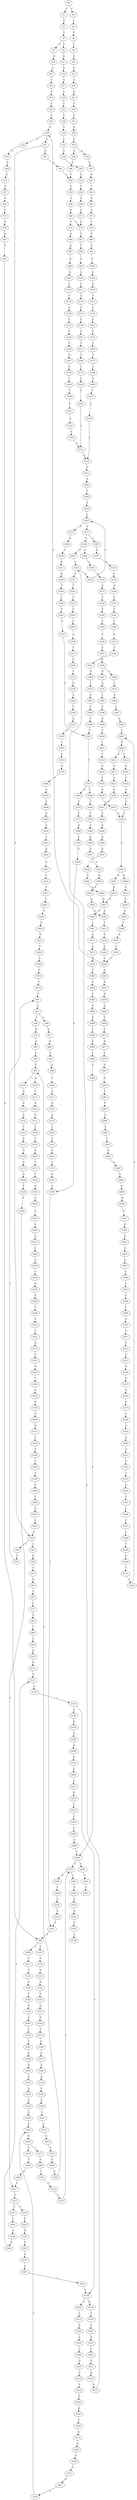 strict digraph  {
	S0 -> S1 [ label = C ];
	S0 -> S2 [ label = T ];
	S1 -> S3 [ label = C ];
	S2 -> S4 [ label = C ];
	S3 -> S5 [ label = T ];
	S4 -> S6 [ label = T ];
	S5 -> S7 [ label = G ];
	S5 -> S8 [ label = C ];
	S6 -> S9 [ label = C ];
	S7 -> S10 [ label = G ];
	S8 -> S11 [ label = G ];
	S9 -> S12 [ label = G ];
	S10 -> S13 [ label = G ];
	S11 -> S14 [ label = G ];
	S12 -> S15 [ label = G ];
	S13 -> S16 [ label = T ];
	S14 -> S17 [ label = G ];
	S15 -> S18 [ label = C ];
	S16 -> S19 [ label = C ];
	S17 -> S20 [ label = C ];
	S18 -> S21 [ label = A ];
	S19 -> S22 [ label = C ];
	S20 -> S23 [ label = T ];
	S21 -> S24 [ label = C ];
	S22 -> S25 [ label = C ];
	S23 -> S26 [ label = C ];
	S24 -> S27 [ label = C ];
	S25 -> S28 [ label = G ];
	S26 -> S29 [ label = A ];
	S27 -> S30 [ label = G ];
	S28 -> S31 [ label = A ];
	S28 -> S32 [ label = G ];
	S29 -> S33 [ label = C ];
	S30 -> S34 [ label = A ];
	S31 -> S35 [ label = G ];
	S31 -> S36 [ label = A ];
	S32 -> S37 [ label = A ];
	S33 -> S38 [ label = G ];
	S34 -> S39 [ label = G ];
	S34 -> S40 [ label = A ];
	S35 -> S41 [ label = T ];
	S36 -> S42 [ label = A ];
	S36 -> S43 [ label = G ];
	S37 -> S44 [ label = G ];
	S38 -> S45 [ label = T ];
	S39 -> S46 [ label = T ];
	S40 -> S47 [ label = T ];
	S41 -> S48 [ label = C ];
	S42 -> S49 [ label = G ];
	S43 -> S50 [ label = T ];
	S44 -> S51 [ label = G ];
	S45 -> S52 [ label = C ];
	S46 -> S48 [ label = C ];
	S47 -> S53 [ label = G ];
	S48 -> S54 [ label = C ];
	S49 -> S55 [ label = T ];
	S50 -> S56 [ label = C ];
	S51 -> S57 [ label = C ];
	S52 -> S58 [ label = C ];
	S53 -> S59 [ label = T ];
	S54 -> S60 [ label = A ];
	S55 -> S61 [ label = G ];
	S56 -> S62 [ label = G ];
	S57 -> S63 [ label = G ];
	S58 -> S64 [ label = A ];
	S59 -> S65 [ label = A ];
	S60 -> S66 [ label = G ];
	S61 -> S67 [ label = T ];
	S62 -> S68 [ label = C ];
	S62 -> S69 [ label = A ];
	S63 -> S70 [ label = T ];
	S64 -> S71 [ label = G ];
	S65 -> S72 [ label = G ];
	S66 -> S73 [ label = T ];
	S66 -> S74 [ label = C ];
	S67 -> S75 [ label = C ];
	S68 -> S76 [ label = G ];
	S69 -> S77 [ label = G ];
	S70 -> S78 [ label = G ];
	S71 -> S74 [ label = C ];
	S72 -> S79 [ label = T ];
	S73 -> S80 [ label = A ];
	S74 -> S81 [ label = T ];
	S75 -> S82 [ label = G ];
	S76 -> S83 [ label = G ];
	S77 -> S84 [ label = G ];
	S78 -> S85 [ label = G ];
	S79 -> S86 [ label = T ];
	S80 -> S87 [ label = G ];
	S81 -> S88 [ label = T ];
	S82 -> S89 [ label = T ];
	S83 -> S90 [ label = C ];
	S84 -> S91 [ label = T ];
	S85 -> S92 [ label = T ];
	S86 -> S93 [ label = T ];
	S87 -> S94 [ label = G ];
	S88 -> S95 [ label = C ];
	S89 -> S96 [ label = C ];
	S90 -> S97 [ label = T ];
	S91 -> S98 [ label = A ];
	S92 -> S99 [ label = A ];
	S93 -> S100 [ label = C ];
	S94 -> S101 [ label = G ];
	S95 -> S102 [ label = A ];
	S96 -> S103 [ label = G ];
	S97 -> S104 [ label = A ];
	S97 -> S105 [ label = G ];
	S98 -> S106 [ label = T ];
	S99 -> S107 [ label = T ];
	S99 -> S108 [ label = C ];
	S100 -> S109 [ label = A ];
	S101 -> S110 [ label = T ];
	S102 -> S111 [ label = C ];
	S103 -> S112 [ label = G ];
	S104 -> S113 [ label = T ];
	S105 -> S114 [ label = G ];
	S106 -> S115 [ label = A ];
	S107 -> S116 [ label = G ];
	S108 -> S117 [ label = C ];
	S109 -> S118 [ label = C ];
	S110 -> S119 [ label = C ];
	S111 -> S120 [ label = G ];
	S112 -> S121 [ label = A ];
	S113 -> S122 [ label = A ];
	S114 -> S123 [ label = A ];
	S115 -> S124 [ label = A ];
	S116 -> S125 [ label = A ];
	S117 -> S126 [ label = G ];
	S118 -> S127 [ label = T ];
	S119 -> S128 [ label = A ];
	S120 -> S129 [ label = C ];
	S121 -> S130 [ label = A ];
	S122 -> S131 [ label = G ];
	S123 -> S132 [ label = A ];
	S124 -> S133 [ label = G ];
	S125 -> S134 [ label = G ];
	S126 -> S135 [ label = G ];
	S127 -> S136 [ label = C ];
	S128 -> S137 [ label = C ];
	S129 -> S138 [ label = C ];
	S130 -> S139 [ label = C ];
	S131 -> S140 [ label = T ];
	S132 -> S141 [ label = T ];
	S133 -> S142 [ label = T ];
	S134 -> S143 [ label = C ];
	S135 -> S144 [ label = T ];
	S136 -> S145 [ label = C ];
	S137 -> S146 [ label = T ];
	S138 -> S147 [ label = C ];
	S139 -> S148 [ label = A ];
	S139 -> S149 [ label = T ];
	S140 -> S150 [ label = A ];
	S141 -> S151 [ label = G ];
	S142 -> S152 [ label = C ];
	S143 -> S153 [ label = G ];
	S144 -> S154 [ label = G ];
	S145 -> S155 [ label = T ];
	S146 -> S156 [ label = C ];
	S147 -> S157 [ label = T ];
	S148 -> S158 [ label = G ];
	S149 -> S159 [ label = G ];
	S149 -> S160 [ label = A ];
	S150 -> S161 [ label = G ];
	S151 -> S162 [ label = G ];
	S152 -> S163 [ label = G ];
	S153 -> S164 [ label = G ];
	S154 -> S165 [ label = G ];
	S155 -> S166 [ label = T ];
	S156 -> S167 [ label = G ];
	S157 -> S168 [ label = T ];
	S158 -> S169 [ label = G ];
	S159 -> S170 [ label = C ];
	S160 -> S171 [ label = C ];
	S161 -> S172 [ label = C ];
	S162 -> S173 [ label = G ];
	S163 -> S174 [ label = T ];
	S164 -> S175 [ label = T ];
	S165 -> S176 [ label = T ];
	S166 -> S177 [ label = T ];
	S167 -> S178 [ label = C ];
	S168 -> S179 [ label = C ];
	S169 -> S180 [ label = A ];
	S170 -> S181 [ label = A ];
	S171 -> S182 [ label = A ];
	S172 -> S183 [ label = C ];
	S173 -> S184 [ label = G ];
	S174 -> S185 [ label = G ];
	S175 -> S186 [ label = C ];
	S176 -> S187 [ label = T ];
	S177 -> S188 [ label = C ];
	S178 -> S189 [ label = T ];
	S179 -> S190 [ label = A ];
	S180 -> S191 [ label = A ];
	S181 -> S192 [ label = A ];
	S182 -> S193 [ label = A ];
	S183 -> S194 [ label = G ];
	S184 -> S195 [ label = T ];
	S185 -> S196 [ label = G ];
	S186 -> S197 [ label = G ];
	S187 -> S198 [ label = A ];
	S188 -> S199 [ label = A ];
	S189 -> S200 [ label = T ];
	S190 -> S201 [ label = T ];
	S191 -> S202 [ label = T ];
	S192 -> S203 [ label = C ];
	S193 -> S204 [ label = C ];
	S194 -> S205 [ label = A ];
	S195 -> S206 [ label = C ];
	S196 -> S207 [ label = T ];
	S197 -> S208 [ label = C ];
	S198 -> S209 [ label = G ];
	S199 -> S210 [ label = T ];
	S200 -> S211 [ label = C ];
	S201 -> S212 [ label = C ];
	S202 -> S213 [ label = A ];
	S203 -> S214 [ label = C ];
	S204 -> S215 [ label = G ];
	S205 -> S216 [ label = A ];
	S206 -> S217 [ label = C ];
	S207 -> S99 [ label = A ];
	S208 -> S218 [ label = A ];
	S209 -> S219 [ label = A ];
	S210 -> S220 [ label = C ];
	S211 -> S221 [ label = A ];
	S212 -> S222 [ label = C ];
	S213 -> S223 [ label = G ];
	S214 -> S224 [ label = A ];
	S215 -> S225 [ label = A ];
	S216 -> S226 [ label = A ];
	S217 -> S227 [ label = G ];
	S218 -> S228 [ label = C ];
	S219 -> S229 [ label = A ];
	S220 -> S222 [ label = C ];
	S221 -> S230 [ label = T ];
	S222 -> S231 [ label = A ];
	S223 -> S232 [ label = T ];
	S224 -> S233 [ label = G ];
	S225 -> S234 [ label = A ];
	S226 -> S235 [ label = C ];
	S227 -> S236 [ label = C ];
	S227 -> S237 [ label = T ];
	S228 -> S238 [ label = G ];
	S229 -> S239 [ label = G ];
	S230 -> S212 [ label = C ];
	S231 -> S240 [ label = G ];
	S232 -> S241 [ label = C ];
	S233 -> S242 [ label = A ];
	S234 -> S243 [ label = A ];
	S235 -> S244 [ label = C ];
	S236 -> S245 [ label = C ];
	S237 -> S246 [ label = C ];
	S238 -> S247 [ label = C ];
	S239 -> S248 [ label = G ];
	S240 -> S249 [ label = A ];
	S241 -> S250 [ label = T ];
	S242 -> S251 [ label = C ];
	S242 -> S252 [ label = A ];
	S243 -> S253 [ label = A ];
	S244 -> S254 [ label = C ];
	S245 -> S255 [ label = G ];
	S246 -> S256 [ label = G ];
	S247 -> S257 [ label = G ];
	S248 -> S258 [ label = G ];
	S249 -> S259 [ label = A ];
	S250 -> S260 [ label = C ];
	S251 -> S261 [ label = T ];
	S252 -> S262 [ label = C ];
	S253 -> S263 [ label = C ];
	S254 -> S264 [ label = C ];
	S255 -> S265 [ label = G ];
	S256 -> S266 [ label = G ];
	S257 -> S267 [ label = C ];
	S258 -> S268 [ label = G ];
	S259 -> S262 [ label = C ];
	S260 -> S269 [ label = T ];
	S261 -> S270 [ label = C ];
	S262 -> S271 [ label = C ];
	S262 -> S272 [ label = A ];
	S263 -> S273 [ label = A ];
	S264 -> S274 [ label = G ];
	S265 -> S275 [ label = A ];
	S266 -> S121 [ label = A ];
	S267 -> S276 [ label = G ];
	S268 -> S277 [ label = T ];
	S268 -> S278 [ label = G ];
	S269 -> S279 [ label = C ];
	S269 -> S280 [ label = G ];
	S270 -> S281 [ label = C ];
	S271 -> S282 [ label = A ];
	S271 -> S283 [ label = G ];
	S272 -> S284 [ label = G ];
	S273 -> S285 [ label = G ];
	S274 -> S286 [ label = A ];
	S275 -> S287 [ label = A ];
	S276 -> S288 [ label = G ];
	S277 -> S289 [ label = C ];
	S278 -> S290 [ label = T ];
	S279 -> S291 [ label = T ];
	S279 -> S292 [ label = G ];
	S280 -> S293 [ label = T ];
	S281 -> S294 [ label = C ];
	S282 -> S295 [ label = G ];
	S282 -> S296 [ label = C ];
	S283 -> S297 [ label = G ];
	S284 -> S298 [ label = C ];
	S285 -> S299 [ label = A ];
	S286 -> S300 [ label = C ];
	S287 -> S301 [ label = C ];
	S288 -> S302 [ label = C ];
	S289 -> S303 [ label = T ];
	S290 -> S304 [ label = C ];
	S291 -> S305 [ label = G ];
	S292 -> S306 [ label = T ];
	S293 -> S307 [ label = A ];
	S294 -> S308 [ label = A ];
	S295 -> S242 [ label = A ];
	S296 -> S309 [ label = C ];
	S297 -> S310 [ label = A ];
	S298 -> S311 [ label = C ];
	S299 -> S312 [ label = A ];
	S300 -> S313 [ label = T ];
	S301 -> S149 [ label = T ];
	S302 -> S97 [ label = T ];
	S303 -> S314 [ label = C ];
	S304 -> S217 [ label = C ];
	S305 -> S315 [ label = A ];
	S306 -> S316 [ label = G ];
	S308 -> S317 [ label = T ];
	S309 -> S318 [ label = A ];
	S310 -> S319 [ label = C ];
	S311 -> S320 [ label = G ];
	S312 -> S321 [ label = G ];
	S313 -> S322 [ label = A ];
	S314 -> S323 [ label = T ];
	S315 -> S324 [ label = G ];
	S316 -> S325 [ label = G ];
	S317 -> S326 [ label = C ];
	S318 -> S327 [ label = C ];
	S319 -> S328 [ label = G ];
	S320 -> S329 [ label = T ];
	S321 -> S330 [ label = G ];
	S322 -> S331 [ label = G ];
	S323 -> S279 [ label = C ];
	S324 -> S332 [ label = T ];
	S325 -> S207 [ label = T ];
	S326 -> S333 [ label = T ];
	S327 -> S334 [ label = C ];
	S328 -> S335 [ label = C ];
	S329 -> S336 [ label = C ];
	S330 -> S258 [ label = G ];
	S331 -> S337 [ label = A ];
	S332 -> S338 [ label = A ];
	S333 -> S339 [ label = G ];
	S334 -> S340 [ label = C ];
	S335 -> S341 [ label = C ];
	S336 -> S342 [ label = C ];
	S337 -> S343 [ label = A ];
	S339 -> S344 [ label = C ];
	S340 -> S345 [ label = C ];
	S341 -> S346 [ label = C ];
	S342 -> S347 [ label = T ];
	S343 -> S348 [ label = T ];
	S344 -> S349 [ label = C ];
	S345 -> S350 [ label = T ];
	S346 -> S351 [ label = A ];
	S347 -> S352 [ label = C ];
	S348 -> S353 [ label = C ];
	S349 -> S354 [ label = A ];
	S350 -> S355 [ label = T ];
	S351 -> S356 [ label = T ];
	S352 -> S357 [ label = T ];
	S353 -> S358 [ label = G ];
	S354 -> S359 [ label = G ];
	S355 -> S360 [ label = C ];
	S356 -> S361 [ label = C ];
	S357 -> S362 [ label = T ];
	S357 -> S363 [ label = G ];
	S358 -> S364 [ label = G ];
	S359 -> S365 [ label = T ];
	S360 -> S366 [ label = C ];
	S360 -> S367 [ label = G ];
	S361 -> S368 [ label = G ];
	S362 -> S369 [ label = C ];
	S363 -> S370 [ label = T ];
	S364 -> S371 [ label = G ];
	S365 -> S372 [ label = C ];
	S366 -> S373 [ label = T ];
	S367 -> S374 [ label = A ];
	S368 -> S375 [ label = T ];
	S369 -> S376 [ label = T ];
	S370 -> S377 [ label = C ];
	S371 -> S378 [ label = T ];
	S372 -> S379 [ label = G ];
	S373 -> S380 [ label = G ];
	S374 -> S381 [ label = T ];
	S375 -> S382 [ label = C ];
	S376 -> S383 [ label = C ];
	S377 -> S384 [ label = G ];
	S378 -> S385 [ label = A ];
	S379 -> S386 [ label = T ];
	S380 -> S387 [ label = T ];
	S381 -> S388 [ label = C ];
	S382 -> S389 [ label = C ];
	S383 -> S390 [ label = G ];
	S384 -> S391 [ label = T ];
	S385 -> S392 [ label = T ];
	S386 -> S393 [ label = A ];
	S387 -> S394 [ label = C ];
	S388 -> S395 [ label = G ];
	S389 -> S396 [ label = T ];
	S390 -> S397 [ label = G ];
	S391 -> S398 [ label = G ];
	S392 -> S399 [ label = C ];
	S393 -> S400 [ label = A ];
	S394 -> S401 [ label = C ];
	S395 -> S402 [ label = T ];
	S396 -> S352 [ label = C ];
	S397 -> S403 [ label = A ];
	S398 -> S196 [ label = G ];
	S399 -> S404 [ label = C ];
	S400 -> S405 [ label = G ];
	S401 -> S406 [ label = T ];
	S402 -> S407 [ label = T ];
	S403 -> S408 [ label = G ];
	S404 -> S409 [ label = C ];
	S405 -> S410 [ label = A ];
	S406 -> S411 [ label = A ];
	S406 -> S412 [ label = T ];
	S407 -> S413 [ label = T ];
	S408 -> S414 [ label = A ];
	S409 -> S415 [ label = G ];
	S410 -> S416 [ label = C ];
	S411 -> S417 [ label = C ];
	S412 -> S418 [ label = G ];
	S413 -> S419 [ label = G ];
	S414 -> S420 [ label = G ];
	S415 -> S421 [ label = A ];
	S416 -> S422 [ label = G ];
	S417 -> S423 [ label = T ];
	S418 -> S424 [ label = T ];
	S419 -> S425 [ label = T ];
	S420 -> S426 [ label = G ];
	S421 -> S36 [ label = A ];
	S422 -> S427 [ label = G ];
	S423 -> S428 [ label = A ];
	S424 -> S429 [ label = A ];
	S425 -> S430 [ label = A ];
	S426 -> S431 [ label = T ];
	S427 -> S432 [ label = C ];
	S428 -> S433 [ label = C ];
	S429 -> S434 [ label = G ];
	S430 -> S435 [ label = G ];
	S431 -> S436 [ label = C ];
	S432 -> S437 [ label = T ];
	S433 -> S438 [ label = C ];
	S434 -> S439 [ label = G ];
	S435 -> S439 [ label = G ];
	S436 -> S440 [ label = C ];
	S437 -> S441 [ label = C ];
	S438 -> S442 [ label = A ];
	S439 -> S443 [ label = A ];
	S440 -> S444 [ label = C ];
	S441 -> S445 [ label = T ];
	S442 -> S446 [ label = G ];
	S443 -> S447 [ label = G ];
	S443 -> S448 [ label = A ];
	S444 -> S449 [ label = A ];
	S444 -> S28 [ label = G ];
	S445 -> S450 [ label = C ];
	S446 -> S451 [ label = G ];
	S447 -> S452 [ label = A ];
	S448 -> S453 [ label = A ];
	S449 -> S454 [ label = G ];
	S450 -> S455 [ label = G ];
	S451 -> S456 [ label = A ];
	S452 -> S457 [ label = G ];
	S453 -> S458 [ label = G ];
	S454 -> S459 [ label = A ];
	S455 -> S460 [ label = A ];
	S456 -> S461 [ label = G ];
	S457 -> S462 [ label = T ];
	S457 -> S426 [ label = G ];
	S458 -> S463 [ label = G ];
	S459 -> S464 [ label = G ];
	S460 -> S465 [ label = A ];
	S461 -> S466 [ label = A ];
	S462 -> S467 [ label = C ];
	S463 -> S468 [ label = T ];
	S464 -> S469 [ label = C ];
	S465 -> S470 [ label = G ];
	S466 -> S457 [ label = G ];
	S467 -> S471 [ label = A ];
	S468 -> S472 [ label = C ];
	S469 -> S473 [ label = C ];
	S470 -> S474 [ label = T ];
	S471 -> S475 [ label = G ];
	S472 -> S476 [ label = C ];
	S473 -> S477 [ label = A ];
	S474 -> S56 [ label = C ];
	S475 -> S478 [ label = G ];
	S476 -> S444 [ label = C ];
	S477 -> S479 [ label = C ];
	S478 -> S480 [ label = A ];
	S479 -> S481 [ label = G ];
	S480 -> S482 [ label = C ];
	S481 -> S483 [ label = G ];
	S482 -> S484 [ label = C ];
	S483 -> S485 [ label = T ];
	S484 -> S486 [ label = A ];
	S485 -> S487 [ label = T ];
	S486 -> S488 [ label = G ];
	S487 -> S489 [ label = A ];
	S488 -> S490 [ label = T ];
	S489 -> S491 [ label = C ];
	S490 -> S492 [ label = C ];
	S491 -> S493 [ label = T ];
	S492 -> S494 [ label = T ];
	S493 -> S495 [ label = G ];
	S494 -> S496 [ label = C ];
	S495 -> S497 [ label = C ];
	S496 -> S269 [ label = T ];
	S497 -> S498 [ label = A ];
	S498 -> S499 [ label = G ];
	S499 -> S500 [ label = A ];
	S500 -> S501 [ label = C ];
	S501 -> S502 [ label = G ];
	S502 -> S503 [ label = G ];
	S503 -> S504 [ label = A ];
	S504 -> S505 [ label = C ];
	S505 -> S506 [ label = A ];
	S506 -> S507 [ label = C ];
	S507 -> S508 [ label = A ];
	S508 -> S509 [ label = C ];
	S509 -> S510 [ label = C ];
	S510 -> S511 [ label = T ];
	S511 -> S512 [ label = C ];
	S512 -> S513 [ label = T ];
	S513 -> S514 [ label = A ];
	S514 -> S515 [ label = G ];
	S515 -> S516 [ label = A ];
	S516 -> S517 [ label = A ];
	S517 -> S518 [ label = C ];
	S518 -> S519 [ label = G ];
	S519 -> S520 [ label = A ];
	S520 -> S521 [ label = G ];
	S521 -> S522 [ label = G ];
	S522 -> S523 [ label = T ];
	S523 -> S524 [ label = G ];
	S524 -> S525 [ label = T ];
	S525 -> S526 [ label = C ];
	S526 -> S527 [ label = C ];
	S527 -> S528 [ label = C ];
	S528 -> S529 [ label = T ];
	S529 -> S530 [ label = G ];
	S530 -> S531 [ label = T ];
	S531 -> S532 [ label = C ];
	S532 -> S401 [ label = C ];
}
